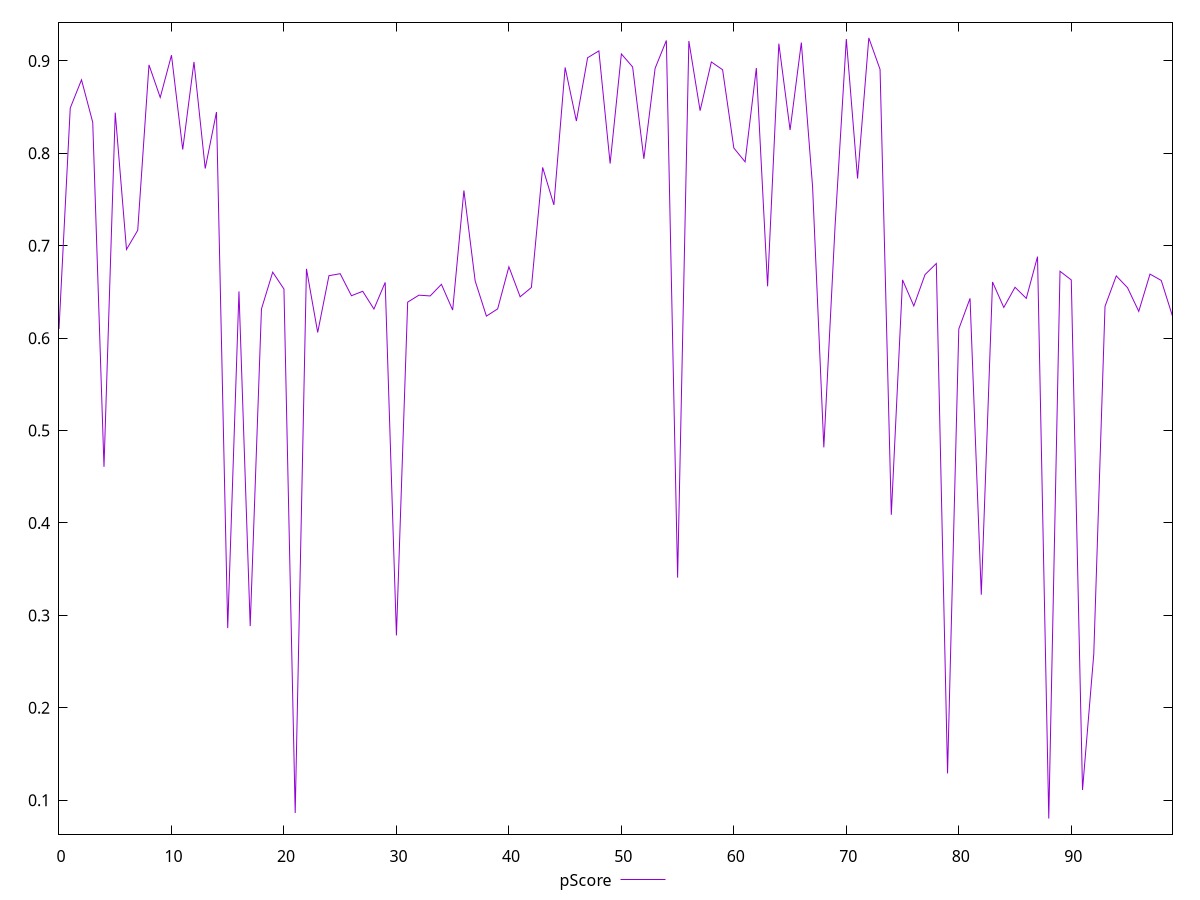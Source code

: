 reset

$pScore <<EOF
0 0.6099078729308433
1 0.8490137544263852
2 0.8795191594210205
3 0.8335091169233668
4 0.4607307793098826
5 0.8440081687273455
6 0.695945933245857
7 0.716735307187061
8 0.8956665536723639
9 0.8604274522244012
10 0.9061826619035833
11 0.8040822738138251
12 0.8988585348974009
13 0.7835480822704874
14 0.8446067982932809
15 0.28626710697397323
16 0.6505528095538946
17 0.28840883557842983
18 0.6315653508455283
19 0.671400498002646
20 0.6531423413731089
21 0.08618557189010922
22 0.675006411148369
23 0.6061829196929953
24 0.667573147242031
25 0.6697260861419118
26 0.6458946623222857
27 0.6507297076887509
28 0.6314975949469726
29 0.6603233708161287
30 0.2783472810758017
31 0.6389600237684419
32 0.6465166310082698
33 0.6456614685623654
34 0.6582339393165362
35 0.6303761520273028
36 0.7598106024107393
37 0.6619658556970007
38 0.6238597425587762
39 0.6316434524203876
40 0.6772101550625645
41 0.6447496284853869
42 0.6548191483618717
43 0.7847510363661758
44 0.7441772697180835
45 0.8928869812870999
46 0.8349181813165208
47 0.9034360674945809
48 0.9108022696291193
49 0.7888844904774864
50 0.9075181819099012
51 0.8934590274768397
52 0.7940797593623664
53 0.8920003471033053
54 0.9220972417248516
55 0.34085299760073623
56 0.9214929838966468
57 0.8461564161546937
58 0.8988222605227582
59 0.8904127158733567
60 0.805724063903939
61 0.7907583937849598
62 0.8922852691623429
63 0.6561166273585395
64 0.9186359087294319
65 0.8251987536184823
66 0.9198147100426064
67 0.7639337764006244
68 0.48184163810543323
69 0.7213771814791936
70 0.9236355650432758
71 0.7726885416719791
72 0.9248649865095251
73 0.8907727606252261
74 0.4089072929379804
75 0.6630263824473479
76 0.634875857227637
77 0.6687856124390763
78 0.6807660816378689
79 0.129060915862922
80 0.6099628642742996
81 0.6430353815396859
82 0.32235542446881793
83 0.6607607839859135
84 0.6332194746658133
85 0.6550616160138598
86 0.6430500237482355
87 0.6881973961755747
88 0.08023116148526216
89 0.6723783109230705
90 0.6629730511760704
91 0.11111398134437844
92 0.257896706642008
93 0.6344266133955359
94 0.667351796295871
95 0.6546281863953567
96 0.6289776639939457
97 0.6693006794123386
98 0.6624229992509021
99 0.6237866958499099
EOF

set key outside below
set xrange [0:99]
set yrange [0.0633384849847769:0.9417576630100103]
set trange [0.0633384849847769:0.9417576630100103]
set terminal svg size 640, 500 enhanced background rgb 'white'
set output "reprap/first-contentful-paint/samples/pages+cached+noexternal+nomedia+nocss/pScore/values.svg"

plot $pScore title "pScore" with line

reset
